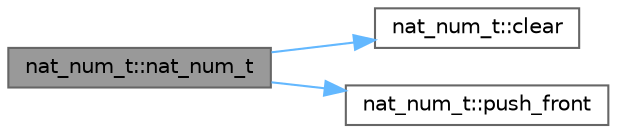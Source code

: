 digraph "nat_num_t::nat_num_t"
{
 // INTERACTIVE_SVG=YES
 // LATEX_PDF_SIZE
  bgcolor="transparent";
  edge [fontname=Helvetica,fontsize=10,labelfontname=Helvetica,labelfontsize=10];
  node [fontname=Helvetica,fontsize=10,shape=box,height=0.2,width=0.4];
  rankdir="LR";
  Node1 [label="nat_num_t::nat_num_t",height=0.2,width=0.4,color="gray40", fillcolor="grey60", style="filled", fontcolor="black",tooltip=" "];
  Node1 -> Node2 [color="steelblue1",style="solid"];
  Node2 [label="nat_num_t::clear",height=0.2,width=0.4,color="grey40", fillcolor="white", style="filled",URL="$classnat__num__t.html#a296e66bafb159169f28cab2ef1357f14",tooltip=" "];
  Node1 -> Node3 [color="steelblue1",style="solid"];
  Node3 [label="nat_num_t::push_front",height=0.2,width=0.4,color="grey40", fillcolor="white", style="filled",URL="$classnat__num__t.html#aa0ced0babafe7e7e98b393c63d0c06d9",tooltip=" "];
}
